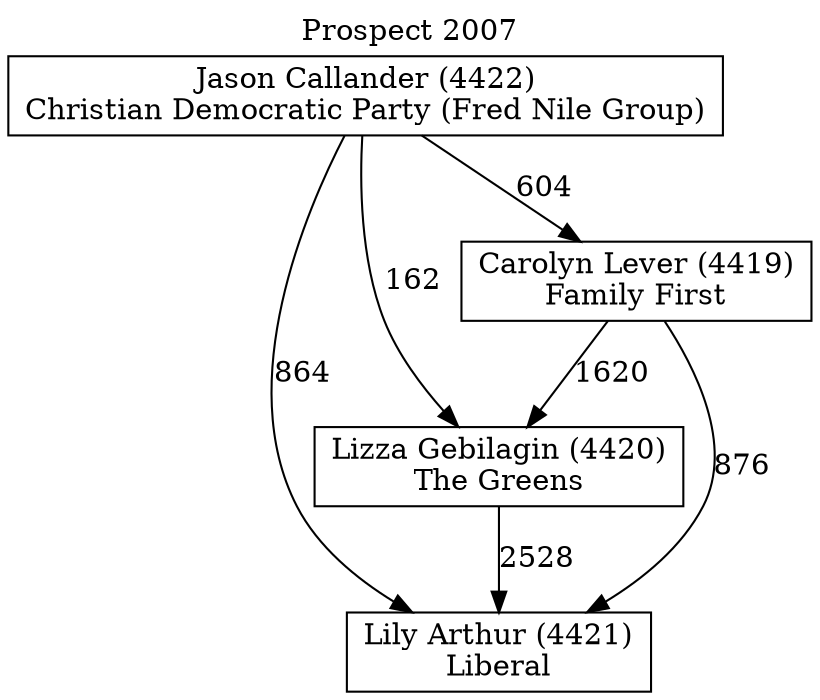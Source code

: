 // House preference flow
digraph "Lily Arthur (4421)_Prospect_2007" {
	graph [label="Prospect 2007" labelloc=t mclimit=10]
	node [shape=box]
	"Lily Arthur (4421)" [label="Lily Arthur (4421)
Liberal"]
	"Lizza Gebilagin (4420)" [label="Lizza Gebilagin (4420)
The Greens"]
	"Carolyn Lever (4419)" [label="Carolyn Lever (4419)
Family First"]
	"Jason Callander (4422)" [label="Jason Callander (4422)
Christian Democratic Party (Fred Nile Group)"]
	"Lizza Gebilagin (4420)" -> "Lily Arthur (4421)" [label=2528]
	"Carolyn Lever (4419)" -> "Lizza Gebilagin (4420)" [label=1620]
	"Jason Callander (4422)" -> "Carolyn Lever (4419)" [label=604]
	"Carolyn Lever (4419)" -> "Lily Arthur (4421)" [label=876]
	"Jason Callander (4422)" -> "Lily Arthur (4421)" [label=864]
	"Jason Callander (4422)" -> "Lizza Gebilagin (4420)" [label=162]
}
